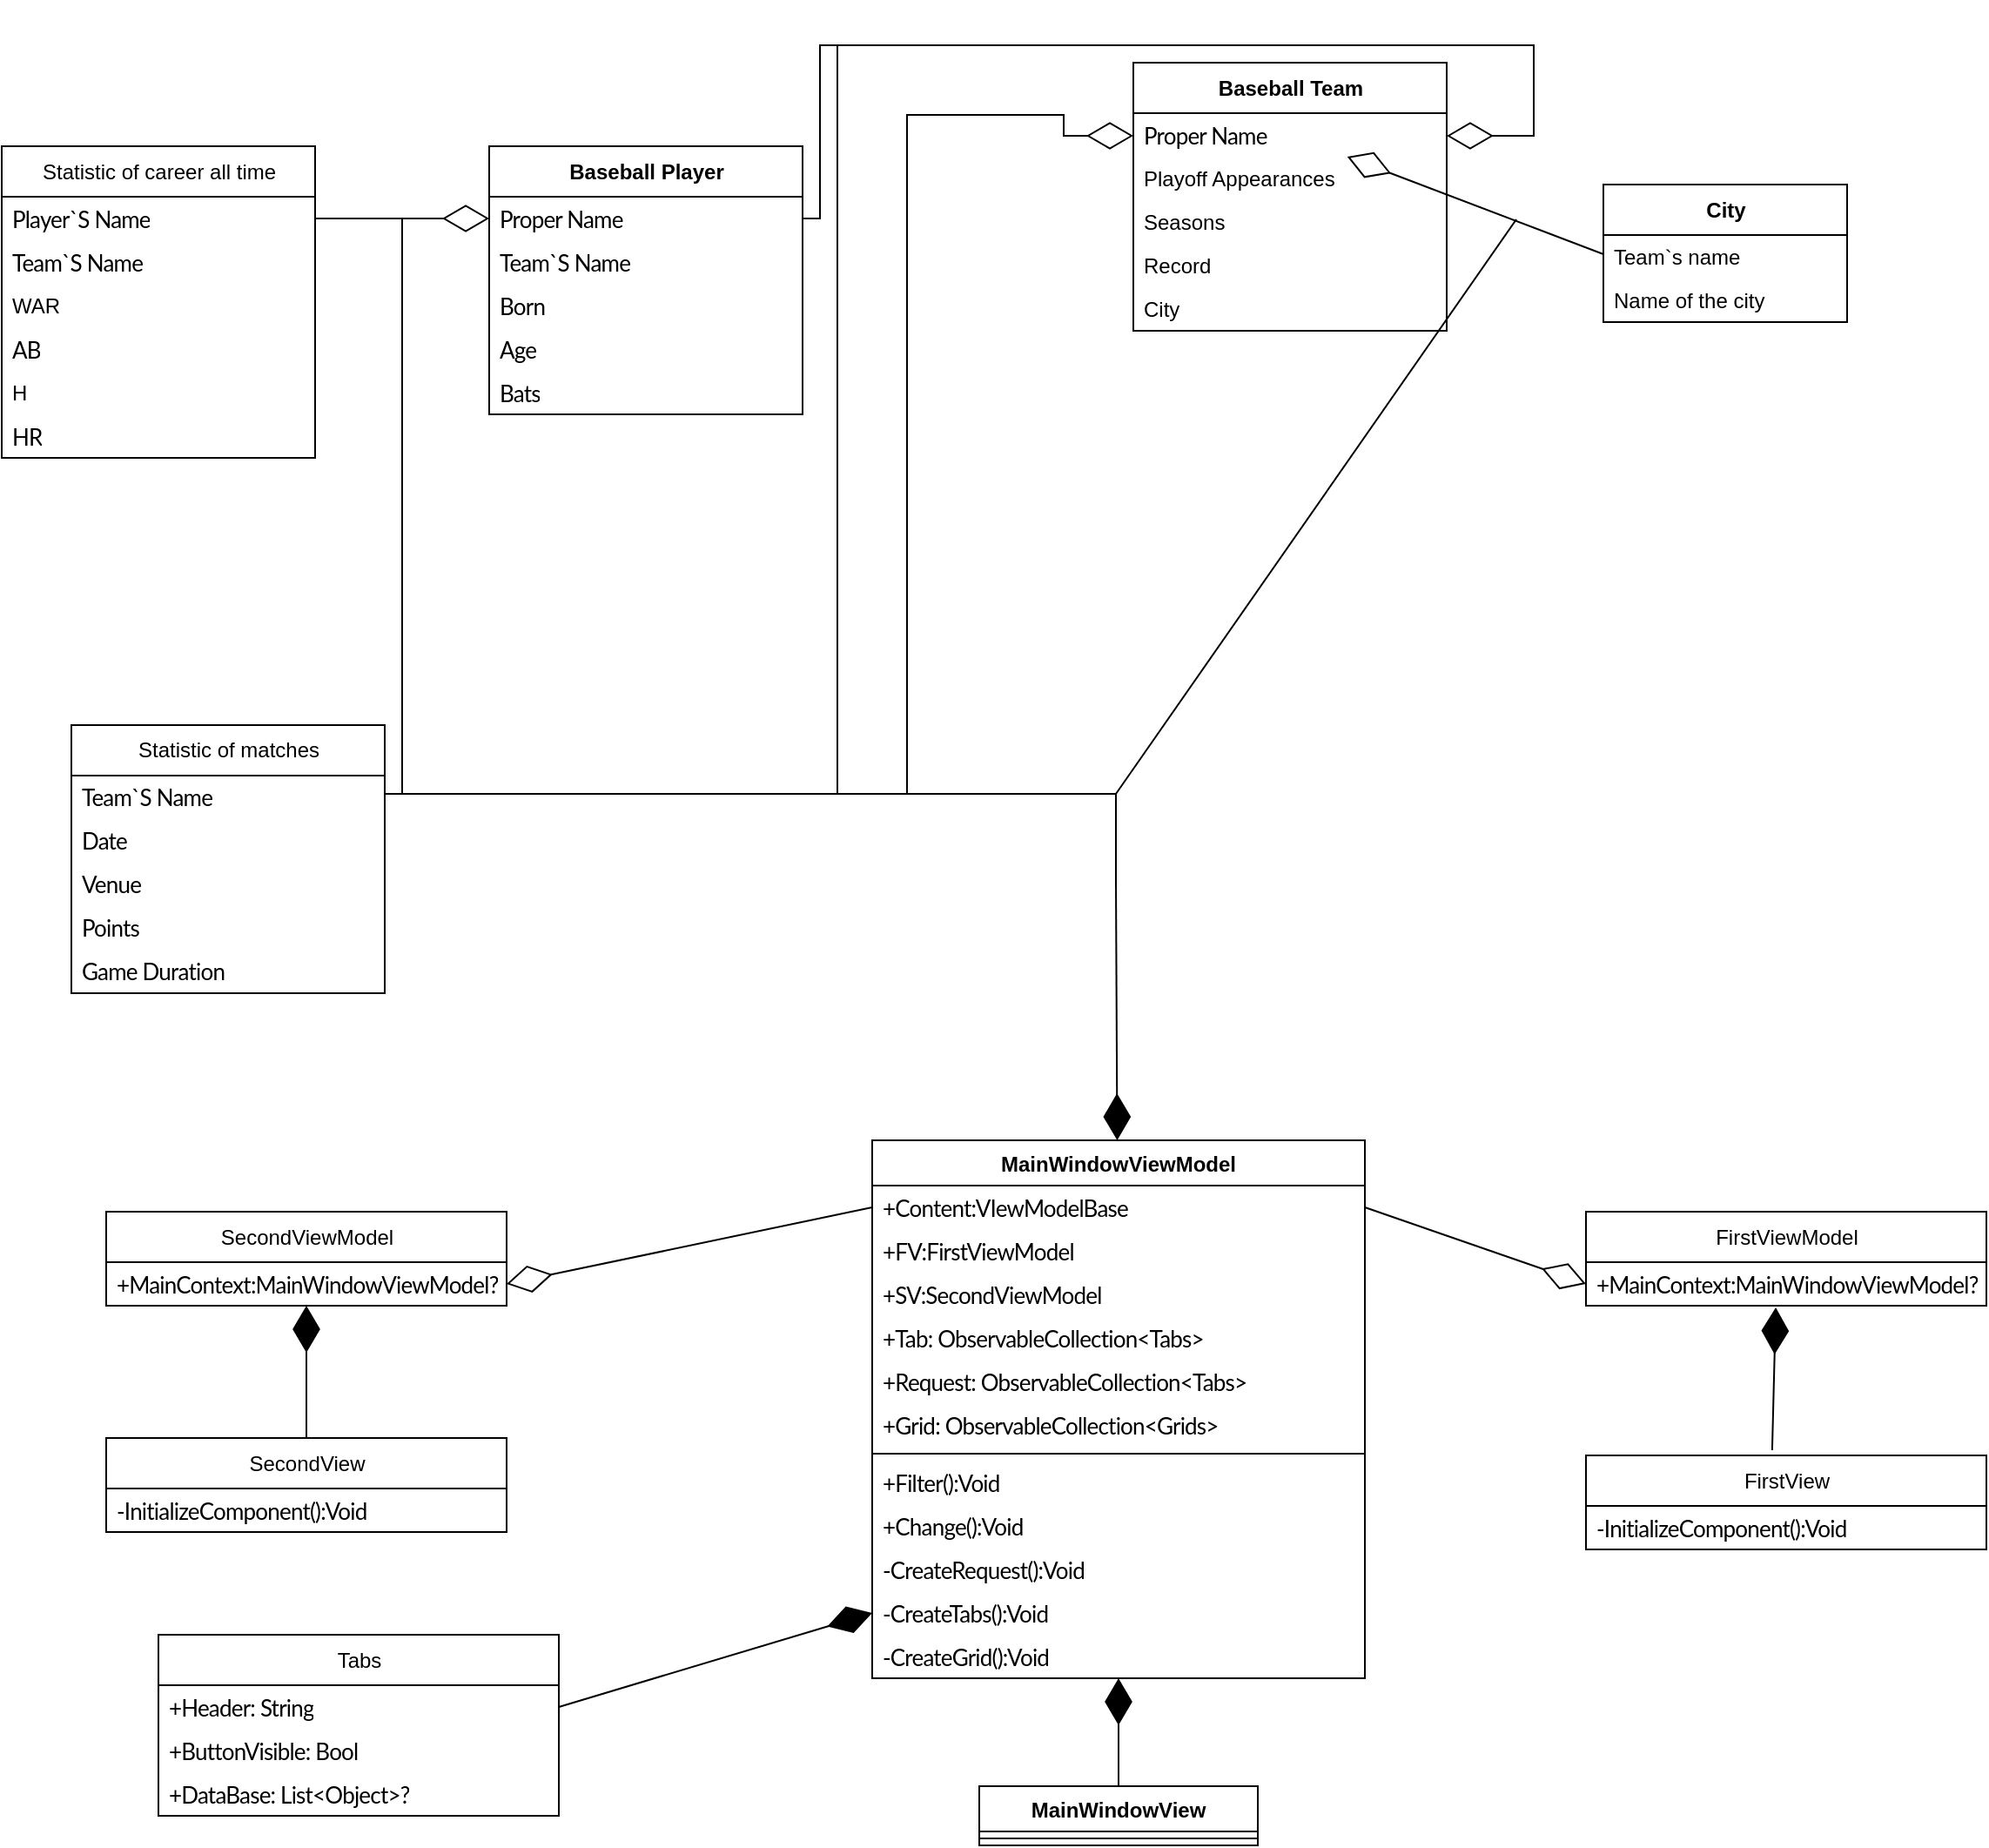 <mxfile version="18.0.5" type="device"><diagram id="C5RBs43oDa-KdzZeNtuy" name="Page-1"><mxGraphModel dx="2707" dy="584" grid="1" gridSize="10" guides="1" tooltips="1" connect="1" arrows="1" fold="1" page="1" pageScale="1" pageWidth="827" pageHeight="1169" math="0" shadow="0"><root><mxCell id="WIyWlLk6GJQsqaUBKTNV-0"/><mxCell id="WIyWlLk6GJQsqaUBKTNV-1" parent="WIyWlLk6GJQsqaUBKTNV-0"/><mxCell id="xg8VRmj8uikum84jOJKc-0" value="Baseball Player" style="swimlane;fontStyle=1;align=center;verticalAlign=middle;childLayout=stackLayout;horizontal=1;startSize=29;horizontalStack=0;resizeParent=1;resizeParentMax=0;resizeLast=0;collapsible=0;marginBottom=0;html=1;" parent="WIyWlLk6GJQsqaUBKTNV-1" vertex="1"><mxGeometry x="-610" y="98" width="180" height="154" as="geometry"/></mxCell><mxCell id="xg8VRmj8uikum84jOJKc-1" value="&lt;span style=&quot;font-family: &amp;#34;lato&amp;#34; , sans-serif ; font-size: 13px ; letter-spacing: -0.4px ; text-align: center ; text-transform: capitalize ; background-color: rgb(255 , 255 , 255)&quot;&gt;Proper Name&lt;/span&gt;" style="text;html=1;strokeColor=none;fillColor=none;align=left;verticalAlign=middle;spacingLeft=4;spacingRight=4;overflow=hidden;rotatable=0;points=[[0,0.5],[1,0.5]];portConstraint=eastwest;" parent="xg8VRmj8uikum84jOJKc-0" vertex="1"><mxGeometry y="29" width="180" height="25" as="geometry"/></mxCell><mxCell id="xg8VRmj8uikum84jOJKc-2" value="&lt;div style=&quot;text-align: center&quot;&gt;&lt;font face=&quot;lato, sans-serif&quot;&gt;&lt;span style=&quot;font-size: 13px ; letter-spacing: -0.4px ; text-transform: capitalize&quot;&gt;Team`s name&lt;/span&gt;&lt;/font&gt;&lt;br&gt;&lt;/div&gt;" style="text;html=1;strokeColor=none;fillColor=none;align=left;verticalAlign=middle;spacingLeft=4;spacingRight=4;overflow=hidden;rotatable=0;points=[[0,0.5],[1,0.5]];portConstraint=eastwest;" parent="xg8VRmj8uikum84jOJKc-0" vertex="1"><mxGeometry y="54" width="180" height="25" as="geometry"/></mxCell><mxCell id="xg8VRmj8uikum84jOJKc-3" value="&lt;div style=&quot;text-align: center&quot;&gt;&lt;font face=&quot;lato, sans-serif&quot;&gt;&lt;span style=&quot;font-size: 13px ; letter-spacing: -0.4px ; text-transform: capitalize&quot;&gt;Born&lt;/span&gt;&lt;/font&gt;&lt;br&gt;&lt;/div&gt;" style="text;html=1;strokeColor=none;fillColor=none;align=left;verticalAlign=middle;spacingLeft=4;spacingRight=4;overflow=hidden;rotatable=0;points=[[0,0.5],[1,0.5]];portConstraint=eastwest;" parent="xg8VRmj8uikum84jOJKc-0" vertex="1"><mxGeometry y="79" width="180" height="25" as="geometry"/></mxCell><mxCell id="xg8VRmj8uikum84jOJKc-4" value="&lt;div style=&quot;text-align: center&quot;&gt;&lt;font face=&quot;lato, sans-serif&quot;&gt;&lt;span style=&quot;font-size: 13px ; letter-spacing: -0.4px ; text-transform: capitalize&quot;&gt;Age&lt;/span&gt;&lt;/font&gt;&lt;br&gt;&lt;/div&gt;" style="text;html=1;strokeColor=none;fillColor=none;align=left;verticalAlign=middle;spacingLeft=4;spacingRight=4;overflow=hidden;rotatable=0;points=[[0,0.5],[1,0.5]];portConstraint=eastwest;" parent="xg8VRmj8uikum84jOJKc-0" vertex="1"><mxGeometry y="104" width="180" height="25" as="geometry"/></mxCell><mxCell id="xg8VRmj8uikum84jOJKc-5" value="&lt;div style=&quot;text-align: center&quot;&gt;&lt;font face=&quot;lato, sans-serif&quot;&gt;&lt;span style=&quot;font-size: 13px ; letter-spacing: -0.4px ; text-transform: capitalize&quot;&gt;Bats&lt;/span&gt;&lt;/font&gt;&lt;br&gt;&lt;/div&gt;" style="text;html=1;strokeColor=none;fillColor=none;align=left;verticalAlign=middle;spacingLeft=4;spacingRight=4;overflow=hidden;rotatable=0;points=[[0,0.5],[1,0.5]];portConstraint=eastwest;" parent="xg8VRmj8uikum84jOJKc-0" vertex="1"><mxGeometry y="129" width="180" height="25" as="geometry"/></mxCell><mxCell id="xg8VRmj8uikum84jOJKc-6" value="Baseball&amp;nbsp;Team" style="swimlane;fontStyle=1;align=center;verticalAlign=middle;childLayout=stackLayout;horizontal=1;startSize=29;horizontalStack=0;resizeParent=1;resizeParentMax=0;resizeLast=0;collapsible=0;marginBottom=0;html=1;" parent="WIyWlLk6GJQsqaUBKTNV-1" vertex="1"><mxGeometry x="-240" y="50" width="180" height="154" as="geometry"/></mxCell><mxCell id="xg8VRmj8uikum84jOJKc-7" value="&lt;span style=&quot;font-family: &amp;#34;lato&amp;#34; , sans-serif ; font-size: 13px ; letter-spacing: -0.4px ; text-align: center ; text-transform: capitalize ; background-color: rgb(255 , 255 , 255)&quot;&gt;Proper Name&lt;/span&gt;" style="text;html=1;strokeColor=none;fillColor=none;align=left;verticalAlign=middle;spacingLeft=4;spacingRight=4;overflow=hidden;rotatable=0;points=[[0,0.5],[1,0.5]];portConstraint=eastwest;" parent="xg8VRmj8uikum84jOJKc-6" vertex="1"><mxGeometry y="29" width="180" height="25" as="geometry"/></mxCell><mxCell id="xg8VRmj8uikum84jOJKc-8" value="Playoff Appearances" style="text;html=1;strokeColor=none;fillColor=none;align=left;verticalAlign=middle;spacingLeft=4;spacingRight=4;overflow=hidden;rotatable=0;points=[[0,0.5],[1,0.5]];portConstraint=eastwest;" parent="xg8VRmj8uikum84jOJKc-6" vertex="1"><mxGeometry y="54" width="180" height="25" as="geometry"/></mxCell><mxCell id="xg8VRmj8uikum84jOJKc-9" value="Seasons" style="text;html=1;strokeColor=none;fillColor=none;align=left;verticalAlign=middle;spacingLeft=4;spacingRight=4;overflow=hidden;rotatable=0;points=[[0,0.5],[1,0.5]];portConstraint=eastwest;" parent="xg8VRmj8uikum84jOJKc-6" vertex="1"><mxGeometry y="79" width="180" height="25" as="geometry"/></mxCell><mxCell id="xg8VRmj8uikum84jOJKc-10" value="Record" style="text;html=1;strokeColor=none;fillColor=none;align=left;verticalAlign=middle;spacingLeft=4;spacingRight=4;overflow=hidden;rotatable=0;points=[[0,0.5],[1,0.5]];portConstraint=eastwest;" parent="xg8VRmj8uikum84jOJKc-6" vertex="1"><mxGeometry y="104" width="180" height="25" as="geometry"/></mxCell><mxCell id="xg8VRmj8uikum84jOJKc-11" value="City" style="text;html=1;strokeColor=none;fillColor=none;align=left;verticalAlign=middle;spacingLeft=4;spacingRight=4;overflow=hidden;rotatable=0;points=[[0,0.5],[1,0.5]];portConstraint=eastwest;" parent="xg8VRmj8uikum84jOJKc-6" vertex="1"><mxGeometry y="129" width="180" height="25" as="geometry"/></mxCell><mxCell id="xg8VRmj8uikum84jOJKc-12" value="&lt;span style=&quot;font-weight: 400&quot;&gt;Statistic of career all time&lt;/span&gt;" style="swimlane;fontStyle=1;align=center;verticalAlign=middle;childLayout=stackLayout;horizontal=1;startSize=29;horizontalStack=0;resizeParent=1;resizeParentMax=0;resizeLast=0;collapsible=0;marginBottom=0;html=1;" parent="WIyWlLk6GJQsqaUBKTNV-1" vertex="1"><mxGeometry x="-890" y="98" width="180" height="179" as="geometry"/></mxCell><mxCell id="xg8VRmj8uikum84jOJKc-13" value="&lt;div style=&quot;text-align: center&quot;&gt;&lt;font face=&quot;lato, sans-serif&quot;&gt;&lt;span style=&quot;font-size: 13px ; letter-spacing: -0.4px ; text-transform: capitalize&quot;&gt;Player`s name&lt;/span&gt;&lt;/font&gt;&lt;br&gt;&lt;/div&gt;" style="text;html=1;strokeColor=none;fillColor=none;align=left;verticalAlign=middle;spacingLeft=4;spacingRight=4;overflow=hidden;rotatable=0;points=[[0,0.5],[1,0.5]];portConstraint=eastwest;" parent="xg8VRmj8uikum84jOJKc-12" vertex="1"><mxGeometry y="29" width="180" height="25" as="geometry"/></mxCell><mxCell id="xg8VRmj8uikum84jOJKc-14" value="&lt;div style=&quot;text-align: center&quot;&gt;&lt;font face=&quot;lato, sans-serif&quot;&gt;&lt;span style=&quot;font-size: 13px ; letter-spacing: -0.4px ; text-transform: capitalize&quot;&gt;Team`s name&lt;/span&gt;&lt;/font&gt;&lt;br&gt;&lt;/div&gt;" style="text;html=1;strokeColor=none;fillColor=none;align=left;verticalAlign=middle;spacingLeft=4;spacingRight=4;overflow=hidden;rotatable=0;points=[[0,0.5],[1,0.5]];portConstraint=eastwest;" parent="xg8VRmj8uikum84jOJKc-12" vertex="1"><mxGeometry y="54" width="180" height="25" as="geometry"/></mxCell><mxCell id="xg8VRmj8uikum84jOJKc-15" value="&lt;div style=&quot;text-align: center&quot;&gt;WAR&lt;/div&gt;" style="text;html=1;strokeColor=none;fillColor=none;align=left;verticalAlign=middle;spacingLeft=4;spacingRight=4;overflow=hidden;rotatable=0;points=[[0,0.5],[1,0.5]];portConstraint=eastwest;" parent="xg8VRmj8uikum84jOJKc-12" vertex="1"><mxGeometry y="79" width="180" height="25" as="geometry"/></mxCell><mxCell id="xg8VRmj8uikum84jOJKc-16" value="&lt;div style=&quot;text-align: center&quot;&gt;&lt;font face=&quot;lato, sans-serif&quot;&gt;&lt;span style=&quot;font-size: 13px ; letter-spacing: -0.4px ; text-transform: capitalize&quot;&gt;AB&lt;/span&gt;&lt;/font&gt;&lt;br&gt;&lt;/div&gt;" style="text;html=1;strokeColor=none;fillColor=none;align=left;verticalAlign=middle;spacingLeft=4;spacingRight=4;overflow=hidden;rotatable=0;points=[[0,0.5],[1,0.5]];portConstraint=eastwest;" parent="xg8VRmj8uikum84jOJKc-12" vertex="1"><mxGeometry y="104" width="180" height="25" as="geometry"/></mxCell><mxCell id="xg8VRmj8uikum84jOJKc-17" value="&lt;div style=&quot;text-align: center&quot;&gt;H&lt;/div&gt;" style="text;html=1;strokeColor=none;fillColor=none;align=left;verticalAlign=middle;spacingLeft=4;spacingRight=4;overflow=hidden;rotatable=0;points=[[0,0.5],[1,0.5]];portConstraint=eastwest;" parent="xg8VRmj8uikum84jOJKc-12" vertex="1"><mxGeometry y="129" width="180" height="25" as="geometry"/></mxCell><mxCell id="xg8VRmj8uikum84jOJKc-18" value="&lt;div style=&quot;text-align: center&quot;&gt;&lt;font face=&quot;lato, sans-serif&quot;&gt;&lt;span style=&quot;font-size: 13px ; letter-spacing: -0.4px ; text-transform: capitalize&quot;&gt;HR&lt;/span&gt;&lt;/font&gt;&lt;br&gt;&lt;/div&gt;" style="text;html=1;strokeColor=none;fillColor=none;align=left;verticalAlign=middle;spacingLeft=4;spacingRight=4;overflow=hidden;rotatable=0;points=[[0,0.5],[1,0.5]];portConstraint=eastwest;" parent="xg8VRmj8uikum84jOJKc-12" vertex="1"><mxGeometry y="154" width="180" height="25" as="geometry"/></mxCell><mxCell id="xg8VRmj8uikum84jOJKc-19" value="&lt;span style=&quot;font-weight: 400&quot;&gt;Statistic of matches&lt;/span&gt;" style="swimlane;fontStyle=1;align=center;verticalAlign=middle;childLayout=stackLayout;horizontal=1;startSize=29;horizontalStack=0;resizeParent=1;resizeParentMax=0;resizeLast=0;collapsible=0;marginBottom=0;html=1;" parent="WIyWlLk6GJQsqaUBKTNV-1" vertex="1"><mxGeometry x="-850" y="430.5" width="180" height="154" as="geometry"/></mxCell><mxCell id="xg8VRmj8uikum84jOJKc-20" value="&lt;div style=&quot;text-align: center&quot;&gt;&lt;font face=&quot;lato, sans-serif&quot;&gt;&lt;span style=&quot;font-size: 13px ; letter-spacing: -0.4px ; text-transform: capitalize&quot;&gt;Team`s name&lt;/span&gt;&lt;/font&gt;&lt;/div&gt;" style="text;html=1;strokeColor=none;fillColor=none;align=left;verticalAlign=middle;spacingLeft=4;spacingRight=4;overflow=hidden;rotatable=0;points=[[0,0.5],[1,0.5]];portConstraint=eastwest;" parent="xg8VRmj8uikum84jOJKc-19" vertex="1"><mxGeometry y="29" width="180" height="25" as="geometry"/></mxCell><mxCell id="xg8VRmj8uikum84jOJKc-21" value="&lt;div style=&quot;text-align: center&quot;&gt;&lt;font face=&quot;lato, sans-serif&quot;&gt;&lt;span style=&quot;font-size: 13px ; letter-spacing: -0.4px ; text-transform: capitalize&quot;&gt;Date&lt;/span&gt;&lt;/font&gt;&lt;br&gt;&lt;/div&gt;" style="text;html=1;strokeColor=none;fillColor=none;align=left;verticalAlign=middle;spacingLeft=4;spacingRight=4;overflow=hidden;rotatable=0;points=[[0,0.5],[1,0.5]];portConstraint=eastwest;" parent="xg8VRmj8uikum84jOJKc-19" vertex="1"><mxGeometry y="54" width="180" height="25" as="geometry"/></mxCell><mxCell id="xg8VRmj8uikum84jOJKc-22" value="&lt;div style=&quot;text-align: center&quot;&gt;&lt;font face=&quot;lato, sans-serif&quot;&gt;&lt;span style=&quot;font-size: 13px ; letter-spacing: -0.4px ; text-transform: capitalize&quot;&gt;Venue&lt;/span&gt;&lt;/font&gt;&lt;br&gt;&lt;/div&gt;" style="text;html=1;strokeColor=none;fillColor=none;align=left;verticalAlign=middle;spacingLeft=4;spacingRight=4;overflow=hidden;rotatable=0;points=[[0,0.5],[1,0.5]];portConstraint=eastwest;" parent="xg8VRmj8uikum84jOJKc-19" vertex="1"><mxGeometry y="79" width="180" height="25" as="geometry"/></mxCell><mxCell id="xg8VRmj8uikum84jOJKc-23" value="&lt;div style=&quot;text-align: center&quot;&gt;&lt;font face=&quot;lato, sans-serif&quot;&gt;&lt;span style=&quot;font-size: 13px ; letter-spacing: -0.4px ; text-transform: capitalize&quot;&gt;Points&lt;/span&gt;&lt;/font&gt;&lt;br&gt;&lt;/div&gt;" style="text;html=1;strokeColor=none;fillColor=none;align=left;verticalAlign=middle;spacingLeft=4;spacingRight=4;overflow=hidden;rotatable=0;points=[[0,0.5],[1,0.5]];portConstraint=eastwest;" parent="xg8VRmj8uikum84jOJKc-19" vertex="1"><mxGeometry y="104" width="180" height="25" as="geometry"/></mxCell><mxCell id="xg8VRmj8uikum84jOJKc-24" value="&lt;div style=&quot;text-align: center&quot;&gt;&lt;font face=&quot;lato, sans-serif&quot;&gt;&lt;span style=&quot;font-size: 13px ; letter-spacing: -0.4px ; text-transform: capitalize&quot;&gt;Game Duration&lt;/span&gt;&lt;/font&gt;&lt;br&gt;&lt;/div&gt;" style="text;html=1;strokeColor=none;fillColor=none;align=left;verticalAlign=middle;spacingLeft=4;spacingRight=4;overflow=hidden;rotatable=0;points=[[0,0.5],[1,0.5]];portConstraint=eastwest;" parent="xg8VRmj8uikum84jOJKc-19" vertex="1"><mxGeometry y="129" width="180" height="25" as="geometry"/></mxCell><mxCell id="xg8VRmj8uikum84jOJKc-25" value="City" style="swimlane;fontStyle=1;align=center;verticalAlign=middle;childLayout=stackLayout;horizontal=1;startSize=29;horizontalStack=0;resizeParent=1;resizeParentMax=0;resizeLast=0;collapsible=0;marginBottom=0;html=1;" parent="WIyWlLk6GJQsqaUBKTNV-1" vertex="1"><mxGeometry x="30" y="120" width="140" height="79" as="geometry"/></mxCell><mxCell id="xg8VRmj8uikum84jOJKc-26" value="Team`s name" style="text;html=1;strokeColor=none;fillColor=none;align=left;verticalAlign=middle;spacingLeft=4;spacingRight=4;overflow=hidden;rotatable=0;points=[[0,0.5],[1,0.5]];portConstraint=eastwest;" parent="xg8VRmj8uikum84jOJKc-25" vertex="1"><mxGeometry y="29" width="140" height="25" as="geometry"/></mxCell><mxCell id="xg8VRmj8uikum84jOJKc-27" value="Name of the city" style="text;html=1;strokeColor=none;fillColor=none;align=left;verticalAlign=middle;spacingLeft=4;spacingRight=4;overflow=hidden;rotatable=0;points=[[0,0.5],[1,0.5]];portConstraint=eastwest;" parent="xg8VRmj8uikum84jOJKc-25" vertex="1"><mxGeometry y="54" width="140" height="25" as="geometry"/></mxCell><mxCell id="xg8VRmj8uikum84jOJKc-69" value="" style="endArrow=diamondThin;endFill=0;endSize=24;html=1;rounded=0;edgeStyle=orthogonalEdgeStyle;" parent="WIyWlLk6GJQsqaUBKTNV-1" target="xg8VRmj8uikum84jOJKc-7" edge="1"><mxGeometry width="160" relative="1" as="geometry"><mxPoint x="-670" y="470" as="sourcePoint"/><mxPoint x="-280" y="350" as="targetPoint"/><Array as="points"><mxPoint x="-370" y="470"/><mxPoint x="-370" y="80"/><mxPoint x="-280" y="80"/><mxPoint x="-280" y="92"/></Array></mxGeometry></mxCell><mxCell id="xg8VRmj8uikum84jOJKc-72" value="" style="endArrow=diamondThin;endFill=0;endSize=24;html=1;rounded=0;" parent="WIyWlLk6GJQsqaUBKTNV-1" source="xg8VRmj8uikum84jOJKc-13" target="xg8VRmj8uikum84jOJKc-1" edge="1"><mxGeometry width="160" relative="1" as="geometry"><mxPoint x="-710" y="140" as="sourcePoint"/><mxPoint x="-620" y="140" as="targetPoint"/></mxGeometry></mxCell><mxCell id="xg8VRmj8uikum84jOJKc-73" value="" style="endArrow=diamondThin;endFill=0;endSize=24;html=1;rounded=0;edgeStyle=orthogonalEdgeStyle;" parent="WIyWlLk6GJQsqaUBKTNV-1" source="xg8VRmj8uikum84jOJKc-1" target="xg8VRmj8uikum84jOJKc-7" edge="1"><mxGeometry width="160" relative="1" as="geometry"><mxPoint x="-430" y="140" as="sourcePoint"/><mxPoint x="100" y="30" as="targetPoint"/><Array as="points"><mxPoint x="-420" y="140"/><mxPoint x="-420" y="40"/><mxPoint x="-10" y="40"/><mxPoint x="-10" y="92"/></Array></mxGeometry></mxCell><mxCell id="xg8VRmj8uikum84jOJKc-76" value="" style="endArrow=diamondThin;endFill=0;endSize=24;html=1;rounded=0;" parent="WIyWlLk6GJQsqaUBKTNV-1" target="xg8VRmj8uikum84jOJKc-7" edge="1"><mxGeometry width="160" relative="1" as="geometry"><mxPoint x="30" y="160" as="sourcePoint"/><mxPoint x="-40" y="150" as="targetPoint"/></mxGeometry></mxCell><mxCell id="xg8VRmj8uikum84jOJKc-83" value="&lt;span style=&quot;font-weight: 400&quot;&gt;SecondViewModel&lt;/span&gt;" style="swimlane;fontStyle=1;align=center;verticalAlign=middle;childLayout=stackLayout;horizontal=1;startSize=29;horizontalStack=0;resizeParent=1;resizeParentMax=0;resizeLast=0;collapsible=0;marginBottom=0;html=1;" parent="WIyWlLk6GJQsqaUBKTNV-1" vertex="1"><mxGeometry x="-830" y="710" width="230" height="54" as="geometry"/></mxCell><mxCell id="xg8VRmj8uikum84jOJKc-84" value="&lt;div style=&quot;text-align: center&quot;&gt;&lt;font face=&quot;lato, sans-serif&quot;&gt;&lt;span style=&quot;font-size: 13px ; letter-spacing: -0.4px ; text-transform: capitalize&quot;&gt;+MainContext:MainWindowViewModel?&lt;/span&gt;&lt;/font&gt;&lt;/div&gt;" style="text;html=1;strokeColor=none;fillColor=none;align=left;verticalAlign=middle;spacingLeft=4;spacingRight=4;overflow=hidden;rotatable=0;points=[[0,0.5],[1,0.5]];portConstraint=eastwest;" parent="xg8VRmj8uikum84jOJKc-83" vertex="1"><mxGeometry y="29" width="230" height="25" as="geometry"/></mxCell><mxCell id="xg8VRmj8uikum84jOJKc-95" value="&lt;span style=&quot;font-weight: 400&quot;&gt;SecondView&lt;/span&gt;" style="swimlane;fontStyle=1;align=center;verticalAlign=middle;childLayout=stackLayout;horizontal=1;startSize=29;horizontalStack=0;resizeParent=1;resizeParentMax=0;resizeLast=0;collapsible=0;marginBottom=0;html=1;" parent="WIyWlLk6GJQsqaUBKTNV-1" vertex="1"><mxGeometry x="-830" y="840" width="230" height="54" as="geometry"/></mxCell><mxCell id="xg8VRmj8uikum84jOJKc-96" value="&lt;div style=&quot;text-align: center&quot;&gt;&lt;font face=&quot;lato, sans-serif&quot;&gt;&lt;span style=&quot;font-size: 13px ; letter-spacing: -0.4px ; text-transform: capitalize&quot;&gt;-InitializeComponent():void&amp;nbsp;&lt;/span&gt;&lt;/font&gt;&lt;/div&gt;" style="text;html=1;strokeColor=none;fillColor=none;align=left;verticalAlign=middle;spacingLeft=4;spacingRight=4;overflow=hidden;rotatable=0;points=[[0,0.5],[1,0.5]];portConstraint=eastwest;" parent="xg8VRmj8uikum84jOJKc-95" vertex="1"><mxGeometry y="29" width="230" height="25" as="geometry"/></mxCell><mxCell id="xg8VRmj8uikum84jOJKc-97" value="&lt;span style=&quot;font-weight: 400&quot;&gt;FirstViewModel&lt;/span&gt;" style="swimlane;fontStyle=1;align=center;verticalAlign=middle;childLayout=stackLayout;horizontal=1;startSize=29;horizontalStack=0;resizeParent=1;resizeParentMax=0;resizeLast=0;collapsible=0;marginBottom=0;html=1;" parent="WIyWlLk6GJQsqaUBKTNV-1" vertex="1"><mxGeometry x="20" y="710" width="230" height="54" as="geometry"/></mxCell><mxCell id="xg8VRmj8uikum84jOJKc-98" value="&lt;div style=&quot;text-align: center&quot;&gt;&lt;font face=&quot;lato, sans-serif&quot;&gt;&lt;span style=&quot;font-size: 13px ; letter-spacing: -0.4px ; text-transform: capitalize&quot;&gt;+MainContext:MainWindowViewModel?&lt;/span&gt;&lt;/font&gt;&lt;/div&gt;" style="text;html=1;strokeColor=none;fillColor=none;align=left;verticalAlign=middle;spacingLeft=4;spacingRight=4;overflow=hidden;rotatable=0;points=[[0,0.5],[1,0.5]];portConstraint=eastwest;" parent="xg8VRmj8uikum84jOJKc-97" vertex="1"><mxGeometry y="29" width="230" height="25" as="geometry"/></mxCell><mxCell id="xg8VRmj8uikum84jOJKc-99" value="" style="endArrow=diamondThin;endFill=1;endSize=24;html=1;rounded=0;exitX=0.5;exitY=0;exitDx=0;exitDy=0;" parent="WIyWlLk6GJQsqaUBKTNV-1" source="xg8VRmj8uikum84jOJKc-95" target="xg8VRmj8uikum84jOJKc-84" edge="1"><mxGeometry width="160" relative="1" as="geometry"><mxPoint x="-730" y="820" as="sourcePoint"/><mxPoint x="-570" y="820" as="targetPoint"/></mxGeometry></mxCell><mxCell id="xg8VRmj8uikum84jOJKc-100" value="" style="endArrow=diamondThin;endFill=0;endSize=24;html=1;rounded=0;entryX=1;entryY=0.5;entryDx=0;entryDy=0;exitX=0;exitY=0.5;exitDx=0;exitDy=0;" parent="WIyWlLk6GJQsqaUBKTNV-1" source="xg8VRmj8uikum84jOJKc-121" target="xg8VRmj8uikum84jOJKc-84" edge="1"><mxGeometry width="160" relative="1" as="geometry"><mxPoint x="-370" y="721.5" as="sourcePoint"/><mxPoint x="-380" y="880" as="targetPoint"/></mxGeometry></mxCell><mxCell id="xg8VRmj8uikum84jOJKc-101" value="&lt;span style=&quot;font-weight: 400&quot;&gt;FirstView&lt;/span&gt;" style="swimlane;fontStyle=1;align=center;verticalAlign=middle;childLayout=stackLayout;horizontal=1;startSize=29;horizontalStack=0;resizeParent=1;resizeParentMax=0;resizeLast=0;collapsible=0;marginBottom=0;html=1;" parent="WIyWlLk6GJQsqaUBKTNV-1" vertex="1"><mxGeometry x="20" y="850" width="230" height="54" as="geometry"/></mxCell><mxCell id="xg8VRmj8uikum84jOJKc-102" value="&lt;div style=&quot;text-align: center&quot;&gt;&lt;font face=&quot;lato, sans-serif&quot;&gt;&lt;span style=&quot;font-size: 13px ; letter-spacing: -0.4px ; text-transform: capitalize&quot;&gt;-InitializeComponent():void&amp;nbsp;&lt;/span&gt;&lt;/font&gt;&lt;/div&gt;" style="text;html=1;strokeColor=none;fillColor=none;align=left;verticalAlign=middle;spacingLeft=4;spacingRight=4;overflow=hidden;rotatable=0;points=[[0,0.5],[1,0.5]];portConstraint=eastwest;" parent="xg8VRmj8uikum84jOJKc-101" vertex="1"><mxGeometry y="29" width="230" height="25" as="geometry"/></mxCell><mxCell id="xg8VRmj8uikum84jOJKc-103" value="" style="endArrow=diamondThin;endFill=0;endSize=24;html=1;rounded=0;exitX=1;exitY=0.5;exitDx=0;exitDy=0;entryX=0;entryY=0.5;entryDx=0;entryDy=0;" parent="WIyWlLk6GJQsqaUBKTNV-1" source="xg8VRmj8uikum84jOJKc-121" target="xg8VRmj8uikum84jOJKc-98" edge="1"><mxGeometry width="160" relative="1" as="geometry"><mxPoint x="-130" y="730.851" as="sourcePoint"/><mxPoint x="-30" y="720" as="targetPoint"/></mxGeometry></mxCell><mxCell id="xg8VRmj8uikum84jOJKc-104" value="" style="endArrow=diamondThin;endFill=1;endSize=24;html=1;rounded=0;exitX=0.465;exitY=-0.056;exitDx=0;exitDy=0;exitPerimeter=0;entryX=0.474;entryY=1.04;entryDx=0;entryDy=0;entryPerimeter=0;" parent="WIyWlLk6GJQsqaUBKTNV-1" source="xg8VRmj8uikum84jOJKc-101" target="xg8VRmj8uikum84jOJKc-98" edge="1"><mxGeometry width="160" relative="1" as="geometry"><mxPoint x="60" y="810" as="sourcePoint"/><mxPoint x="220" y="810" as="targetPoint"/></mxGeometry></mxCell><mxCell id="xg8VRmj8uikum84jOJKc-105" value="&lt;span style=&quot;font-weight: 400&quot;&gt;Tabs&lt;/span&gt;" style="swimlane;fontStyle=1;align=center;verticalAlign=middle;childLayout=stackLayout;horizontal=1;startSize=29;horizontalStack=0;resizeParent=1;resizeParentMax=0;resizeLast=0;collapsible=0;marginBottom=0;html=1;" parent="WIyWlLk6GJQsqaUBKTNV-1" vertex="1"><mxGeometry x="-800" y="953" width="230" height="104" as="geometry"/></mxCell><mxCell id="xg8VRmj8uikum84jOJKc-109" value="&lt;div style=&quot;text-align: center&quot;&gt;&lt;font face=&quot;lato, sans-serif&quot;&gt;&lt;span style=&quot;font-size: 13px ; letter-spacing: -0.4px ; text-transform: capitalize&quot;&gt;+Header: string&lt;/span&gt;&lt;/font&gt;&lt;/div&gt;" style="text;html=1;strokeColor=none;fillColor=none;align=left;verticalAlign=middle;spacingLeft=4;spacingRight=4;overflow=hidden;rotatable=0;points=[[0,0.5],[1,0.5]];portConstraint=eastwest;" parent="xg8VRmj8uikum84jOJKc-105" vertex="1"><mxGeometry y="29" width="230" height="25" as="geometry"/></mxCell><mxCell id="xg8VRmj8uikum84jOJKc-106" value="&lt;div style=&quot;text-align: center&quot;&gt;&lt;font face=&quot;lato, sans-serif&quot;&gt;&lt;span style=&quot;font-size: 13px ; letter-spacing: -0.4px ; text-transform: capitalize&quot;&gt;+ButtonVisible: bool&lt;/span&gt;&lt;/font&gt;&lt;/div&gt;" style="text;html=1;strokeColor=none;fillColor=none;align=left;verticalAlign=middle;spacingLeft=4;spacingRight=4;overflow=hidden;rotatable=0;points=[[0,0.5],[1,0.5]];portConstraint=eastwest;" parent="xg8VRmj8uikum84jOJKc-105" vertex="1"><mxGeometry y="54" width="230" height="25" as="geometry"/></mxCell><mxCell id="xg8VRmj8uikum84jOJKc-111" value="&lt;div style=&quot;text-align: center&quot;&gt;&lt;font face=&quot;lato, sans-serif&quot;&gt;&lt;span style=&quot;font-size: 13px ; letter-spacing: -0.4px ; text-transform: capitalize&quot;&gt;+DataBase: List&amp;lt;object&amp;gt;?&lt;/span&gt;&lt;/font&gt;&lt;/div&gt;" style="text;html=1;strokeColor=none;fillColor=none;align=left;verticalAlign=middle;spacingLeft=4;spacingRight=4;overflow=hidden;rotatable=0;points=[[0,0.5],[1,0.5]];portConstraint=eastwest;" parent="xg8VRmj8uikum84jOJKc-105" vertex="1"><mxGeometry y="79" width="230" height="25" as="geometry"/></mxCell><mxCell id="xg8VRmj8uikum84jOJKc-117" value="MainWindowViewModel" style="swimlane;fontStyle=1;align=center;verticalAlign=top;childLayout=stackLayout;horizontal=1;startSize=26;horizontalStack=0;resizeParent=1;resizeParentMax=0;resizeLast=0;collapsible=1;marginBottom=0;" parent="WIyWlLk6GJQsqaUBKTNV-1" vertex="1"><mxGeometry x="-390" y="669" width="283" height="309" as="geometry"/></mxCell><mxCell id="xg8VRmj8uikum84jOJKc-121" value="&lt;div style=&quot;text-align: center&quot;&gt;&lt;font face=&quot;lato, sans-serif&quot;&gt;&lt;span style=&quot;font-size: 13px ; letter-spacing: -0.4px ; text-transform: capitalize&quot;&gt;+Content:VIewModelBase&lt;/span&gt;&lt;/font&gt;&lt;/div&gt;" style="text;html=1;strokeColor=none;fillColor=none;align=left;verticalAlign=middle;spacingLeft=4;spacingRight=4;overflow=hidden;rotatable=0;points=[[0,0.5],[1,0.5]];portConstraint=eastwest;" parent="xg8VRmj8uikum84jOJKc-117" vertex="1"><mxGeometry y="26" width="283" height="25" as="geometry"/></mxCell><mxCell id="xg8VRmj8uikum84jOJKc-122" value="&lt;div style=&quot;text-align: center&quot;&gt;&lt;font face=&quot;lato, sans-serif&quot;&gt;&lt;span style=&quot;font-size: 13px ; letter-spacing: -0.4px ; text-transform: capitalize&quot;&gt;+FV:FirstViewModel&lt;/span&gt;&lt;/font&gt;&lt;br&gt;&lt;/div&gt;" style="text;html=1;strokeColor=none;fillColor=none;align=left;verticalAlign=middle;spacingLeft=4;spacingRight=4;overflow=hidden;rotatable=0;points=[[0,0.5],[1,0.5]];portConstraint=eastwest;" parent="xg8VRmj8uikum84jOJKc-117" vertex="1"><mxGeometry y="51" width="283" height="25" as="geometry"/></mxCell><mxCell id="xg8VRmj8uikum84jOJKc-123" value="&lt;div style=&quot;text-align: center&quot;&gt;&lt;font face=&quot;lato, sans-serif&quot;&gt;&lt;span style=&quot;font-size: 13px ; letter-spacing: -0.4px ; text-transform: capitalize&quot;&gt;+SV:SecondViewModel&lt;/span&gt;&lt;/font&gt;&lt;br&gt;&lt;/div&gt;" style="text;html=1;strokeColor=none;fillColor=none;align=left;verticalAlign=middle;spacingLeft=4;spacingRight=4;overflow=hidden;rotatable=0;points=[[0,0.5],[1,0.5]];portConstraint=eastwest;" parent="xg8VRmj8uikum84jOJKc-117" vertex="1"><mxGeometry y="76" width="283" height="25" as="geometry"/></mxCell><mxCell id="xg8VRmj8uikum84jOJKc-124" value="&lt;div style=&quot;text-align: center&quot;&gt;&lt;font face=&quot;lato, sans-serif&quot;&gt;&lt;span style=&quot;font-size: 13px ; letter-spacing: -0.4px ; text-transform: capitalize&quot;&gt;+Tab: ObservableCollection&amp;lt;Tabs&amp;gt;&lt;/span&gt;&lt;/font&gt;&lt;br&gt;&lt;/div&gt;" style="text;html=1;strokeColor=none;fillColor=none;align=left;verticalAlign=middle;spacingLeft=4;spacingRight=4;overflow=hidden;rotatable=0;points=[[0,0.5],[1,0.5]];portConstraint=eastwest;" parent="xg8VRmj8uikum84jOJKc-117" vertex="1"><mxGeometry y="101" width="283" height="25" as="geometry"/></mxCell><mxCell id="xg8VRmj8uikum84jOJKc-125" value="&lt;div style=&quot;text-align: center&quot;&gt;&lt;span style=&quot;font-family: lato, sans-serif; font-size: 13px; letter-spacing: -0.4px; text-transform: capitalize;&quot;&gt;+Request: ObservableCollection&amp;lt;Tabs&amp;gt;&lt;/span&gt;&lt;br&gt;&lt;/div&gt;" style="text;html=1;strokeColor=none;fillColor=none;align=left;verticalAlign=middle;spacingLeft=4;spacingRight=4;overflow=hidden;rotatable=0;points=[[0,0.5],[1,0.5]];portConstraint=eastwest;" parent="xg8VRmj8uikum84jOJKc-117" vertex="1"><mxGeometry y="126" width="283" height="25" as="geometry"/></mxCell><mxCell id="xg8VRmj8uikum84jOJKc-126" value="&lt;div style=&quot;text-align: center&quot;&gt;&lt;span style=&quot;font-family: lato, sans-serif; font-size: 13px; letter-spacing: -0.4px; text-transform: capitalize;&quot;&gt;+Grid: ObservableCollection&amp;lt;Grids&amp;gt;&lt;/span&gt;&lt;br&gt;&lt;/div&gt;" style="text;html=1;strokeColor=none;fillColor=none;align=left;verticalAlign=middle;spacingLeft=4;spacingRight=4;overflow=hidden;rotatable=0;points=[[0,0.5],[1,0.5]];portConstraint=eastwest;" parent="xg8VRmj8uikum84jOJKc-117" vertex="1"><mxGeometry y="151" width="283" height="25" as="geometry"/></mxCell><mxCell id="xg8VRmj8uikum84jOJKc-119" value="" style="line;strokeWidth=1;fillColor=none;align=left;verticalAlign=middle;spacingTop=-1;spacingLeft=3;spacingRight=3;rotatable=0;labelPosition=right;points=[];portConstraint=eastwest;" parent="xg8VRmj8uikum84jOJKc-117" vertex="1"><mxGeometry y="176" width="283" height="8" as="geometry"/></mxCell><mxCell id="d8jhgHfNd00iHMYO7FcI-0" value="&lt;div style=&quot;text-align: center&quot;&gt;&lt;span style=&quot;font-family: lato, sans-serif; font-size: 13px; letter-spacing: -0.4px; text-transform: capitalize;&quot;&gt;+Filter():void&lt;/span&gt;&lt;br&gt;&lt;/div&gt;" style="text;html=1;strokeColor=none;fillColor=none;align=left;verticalAlign=middle;spacingLeft=4;spacingRight=4;overflow=hidden;rotatable=0;points=[[0,0.5],[1,0.5]];portConstraint=eastwest;" vertex="1" parent="xg8VRmj8uikum84jOJKc-117"><mxGeometry y="184" width="283" height="25" as="geometry"/></mxCell><mxCell id="xg8VRmj8uikum84jOJKc-127" value="&lt;div style=&quot;text-align: center&quot;&gt;&lt;span style=&quot;font-family: lato, sans-serif; font-size: 13px; letter-spacing: -0.4px; text-transform: capitalize;&quot;&gt;+Change():void&lt;/span&gt;&lt;br&gt;&lt;/div&gt;" style="text;html=1;strokeColor=none;fillColor=none;align=left;verticalAlign=middle;spacingLeft=4;spacingRight=4;overflow=hidden;rotatable=0;points=[[0,0.5],[1,0.5]];portConstraint=eastwest;" parent="xg8VRmj8uikum84jOJKc-117" vertex="1"><mxGeometry y="209" width="283" height="25" as="geometry"/></mxCell><mxCell id="xg8VRmj8uikum84jOJKc-128" value="&lt;div style=&quot;text-align: center&quot;&gt;&lt;span style=&quot;font-family: lato, sans-serif; font-size: 13px; letter-spacing: -0.4px; text-transform: capitalize;&quot;&gt;-CreateRequest():void&lt;/span&gt;&lt;br&gt;&lt;/div&gt;" style="text;html=1;strokeColor=none;fillColor=none;align=left;verticalAlign=middle;spacingLeft=4;spacingRight=4;overflow=hidden;rotatable=0;points=[[0,0.5],[1,0.5]];portConstraint=eastwest;" parent="xg8VRmj8uikum84jOJKc-117" vertex="1"><mxGeometry y="234" width="283" height="25" as="geometry"/></mxCell><mxCell id="xg8VRmj8uikum84jOJKc-129" value="&lt;div style=&quot;text-align: center&quot;&gt;&lt;span style=&quot;font-family: lato, sans-serif; font-size: 13px; letter-spacing: -0.4px; text-transform: capitalize;&quot;&gt;-CreateTabs():void&lt;/span&gt;&lt;br&gt;&lt;/div&gt;" style="text;html=1;strokeColor=none;fillColor=none;align=left;verticalAlign=middle;spacingLeft=4;spacingRight=4;overflow=hidden;rotatable=0;points=[[0,0.5],[1,0.5]];portConstraint=eastwest;" parent="xg8VRmj8uikum84jOJKc-117" vertex="1"><mxGeometry y="259" width="283" height="25" as="geometry"/></mxCell><mxCell id="xg8VRmj8uikum84jOJKc-130" value="&lt;div style=&quot;text-align: center&quot;&gt;&lt;span style=&quot;font-family: lato, sans-serif; font-size: 13px; letter-spacing: -0.4px; text-transform: capitalize;&quot;&gt;-CreateGrid():void&lt;/span&gt;&lt;br&gt;&lt;/div&gt;" style="text;html=1;strokeColor=none;fillColor=none;align=left;verticalAlign=middle;spacingLeft=4;spacingRight=4;overflow=hidden;rotatable=0;points=[[0,0.5],[1,0.5]];portConstraint=eastwest;" parent="xg8VRmj8uikum84jOJKc-117" vertex="1"><mxGeometry y="284" width="283" height="25" as="geometry"/></mxCell><mxCell id="xg8VRmj8uikum84jOJKc-131" value="MainWindowView" style="swimlane;fontStyle=1;align=center;verticalAlign=top;childLayout=stackLayout;horizontal=1;startSize=26;horizontalStack=0;resizeParent=1;resizeParentMax=0;resizeLast=0;collapsible=1;marginBottom=0;" parent="WIyWlLk6GJQsqaUBKTNV-1" vertex="1"><mxGeometry x="-328.5" y="1040" width="160" height="34" as="geometry"/></mxCell><mxCell id="xg8VRmj8uikum84jOJKc-133" value="" style="line;strokeWidth=1;fillColor=none;align=left;verticalAlign=middle;spacingTop=-1;spacingLeft=3;spacingRight=3;rotatable=0;labelPosition=right;points=[];portConstraint=eastwest;" parent="xg8VRmj8uikum84jOJKc-131" vertex="1"><mxGeometry y="26" width="160" height="8" as="geometry"/></mxCell><mxCell id="xg8VRmj8uikum84jOJKc-135" value="" style="endArrow=diamondThin;endFill=1;endSize=24;html=1;rounded=0;" parent="WIyWlLk6GJQsqaUBKTNV-1" source="xg8VRmj8uikum84jOJKc-131" target="xg8VRmj8uikum84jOJKc-130" edge="1"><mxGeometry width="160" relative="1" as="geometry"><mxPoint x="-250.0" y="1039.996" as="sourcePoint"/><mxPoint x="-247.93" y="958.02" as="targetPoint"/></mxGeometry></mxCell><mxCell id="xg8VRmj8uikum84jOJKc-136" value="" style="endArrow=diamondThin;endFill=1;endSize=24;html=1;rounded=0;entryX=0;entryY=0.5;entryDx=0;entryDy=0;exitX=1;exitY=0.5;exitDx=0;exitDy=0;" parent="WIyWlLk6GJQsqaUBKTNV-1" source="xg8VRmj8uikum84jOJKc-109" target="xg8VRmj8uikum84jOJKc-129" edge="1"><mxGeometry width="160" relative="1" as="geometry"><mxPoint x="-510" y="1020" as="sourcePoint"/><mxPoint x="-350" y="1020" as="targetPoint"/></mxGeometry></mxCell><mxCell id="xg8VRmj8uikum84jOJKc-138" value="" style="endArrow=diamondThin;endFill=1;endSize=24;html=1;rounded=0;" parent="WIyWlLk6GJQsqaUBKTNV-1" target="xg8VRmj8uikum84jOJKc-117" edge="1"><mxGeometry width="160" relative="1" as="geometry"><mxPoint x="-250" y="520" as="sourcePoint"/><mxPoint x="-250" y="640" as="targetPoint"/></mxGeometry></mxCell><mxCell id="xg8VRmj8uikum84jOJKc-140" value="" style="endArrow=none;html=1;rounded=0;" parent="WIyWlLk6GJQsqaUBKTNV-1" edge="1"><mxGeometry width="50" height="50" relative="1" as="geometry"><mxPoint x="-370" y="470" as="sourcePoint"/><mxPoint x="-250" y="520" as="targetPoint"/><Array as="points"><mxPoint x="-250" y="470"/></Array></mxGeometry></mxCell><mxCell id="xg8VRmj8uikum84jOJKc-141" value="" style="endArrow=none;html=1;rounded=0;" parent="WIyWlLk6GJQsqaUBKTNV-1" edge="1"><mxGeometry width="50" height="50" relative="1" as="geometry"><mxPoint x="-660" y="470" as="sourcePoint"/><mxPoint x="-660" y="140" as="targetPoint"/></mxGeometry></mxCell><mxCell id="xg8VRmj8uikum84jOJKc-142" value="" style="endArrow=none;html=1;rounded=0;" parent="WIyWlLk6GJQsqaUBKTNV-1" edge="1"><mxGeometry width="50" height="50" relative="1" as="geometry"><mxPoint x="-410" y="470" as="sourcePoint"/><mxPoint x="-410" y="40" as="targetPoint"/></mxGeometry></mxCell><mxCell id="xg8VRmj8uikum84jOJKc-143" value="" style="endArrow=none;html=1;rounded=0;" parent="WIyWlLk6GJQsqaUBKTNV-1" edge="1"><mxGeometry width="50" height="50" relative="1" as="geometry"><mxPoint x="-250" y="470" as="sourcePoint"/><mxPoint x="-20" y="140" as="targetPoint"/></mxGeometry></mxCell></root></mxGraphModel></diagram></mxfile>